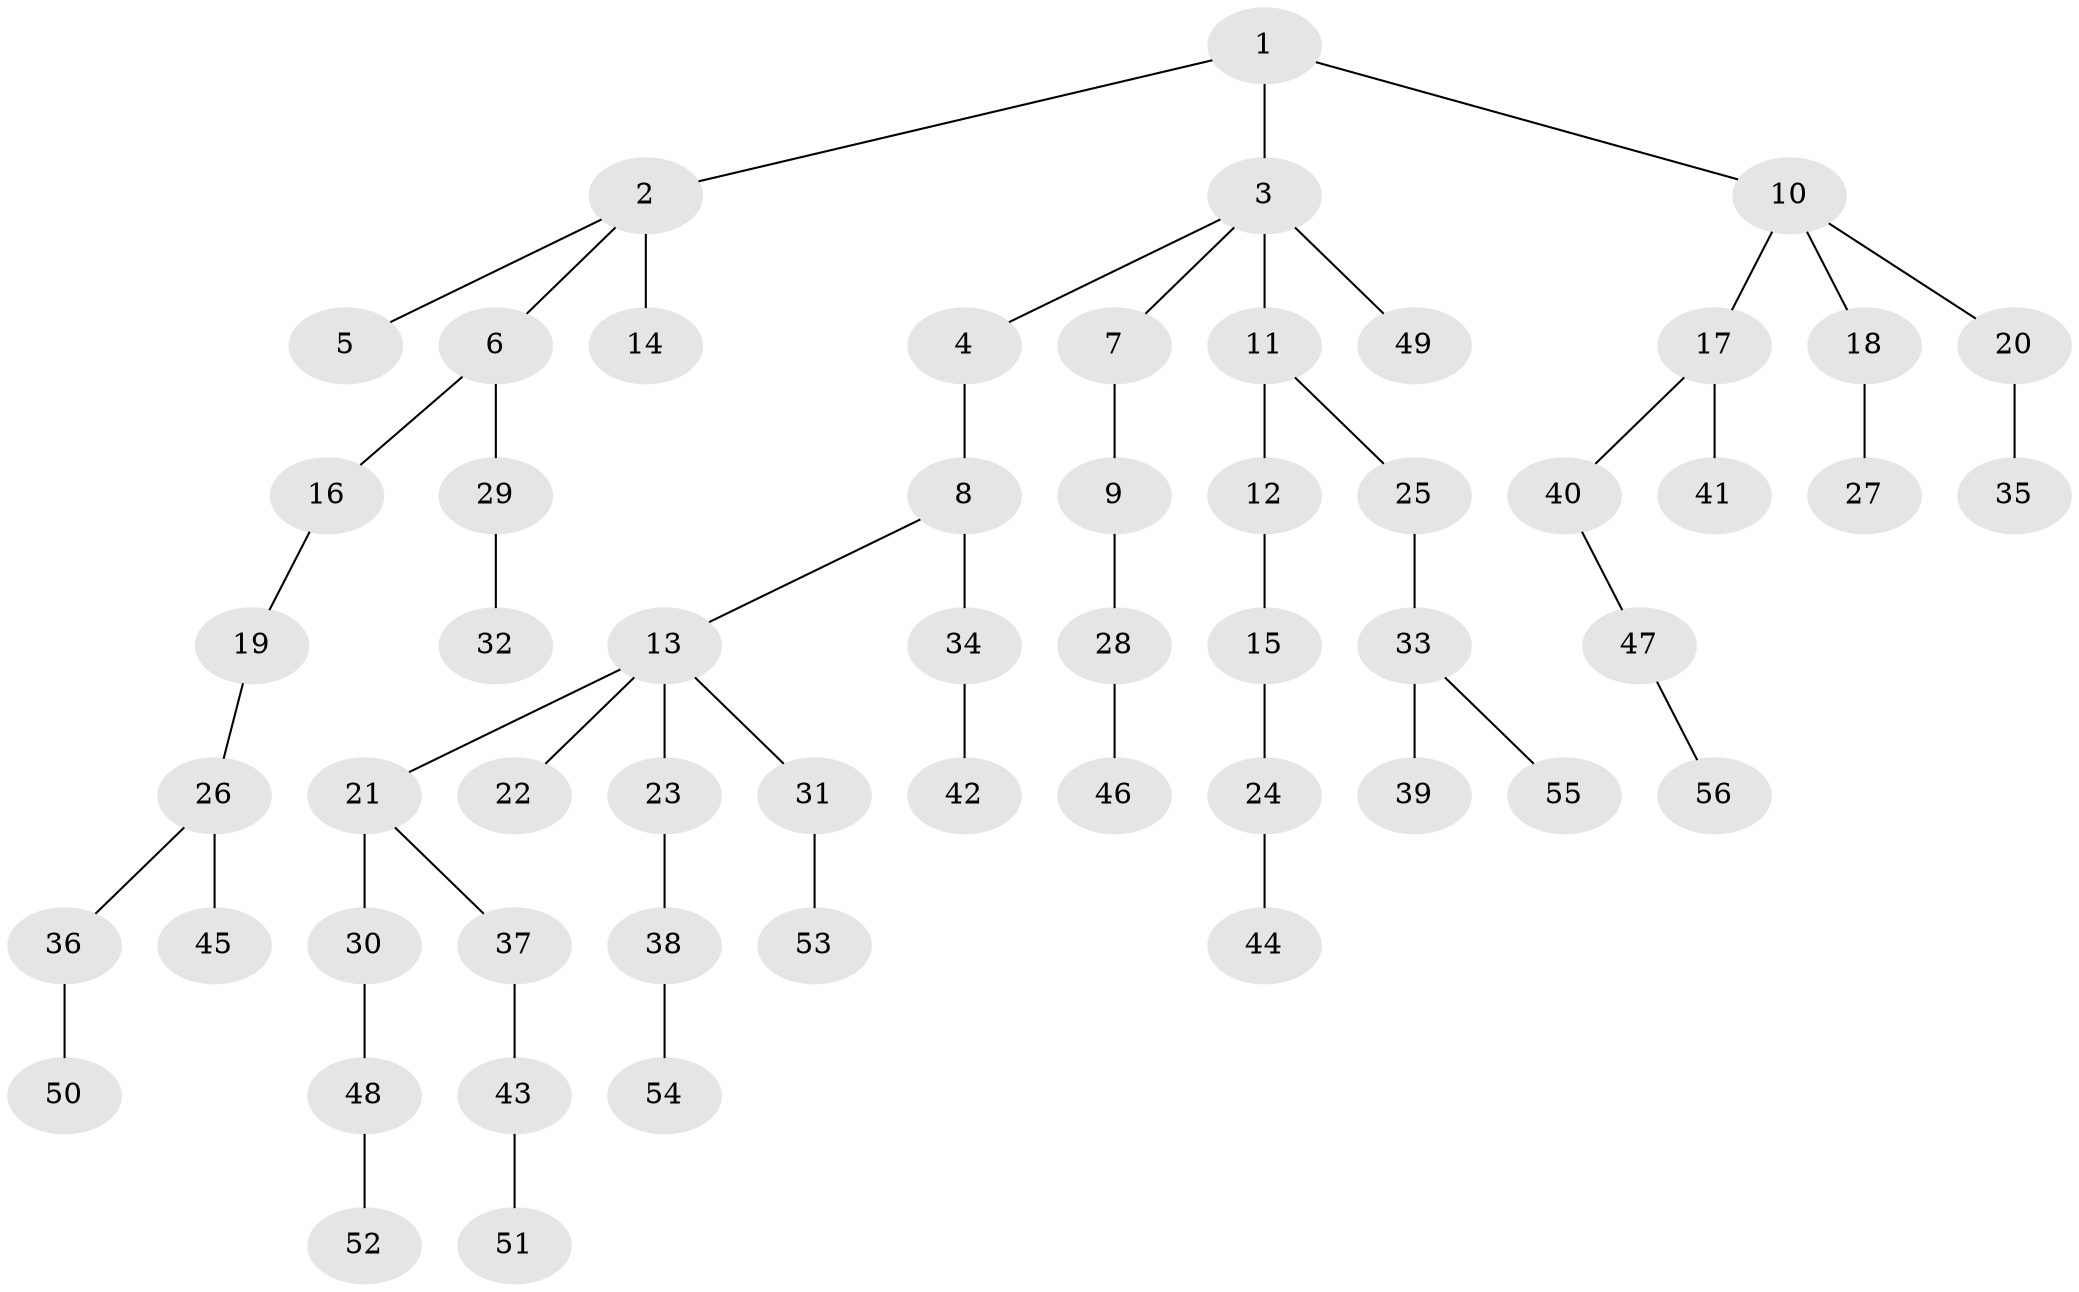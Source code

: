 // original degree distribution, {5: 0.04285714285714286, 4: 0.1, 2: 0.17857142857142858, 3: 0.09285714285714286, 1: 0.5571428571428572, 7: 0.007142857142857143, 6: 0.02142857142857143}
// Generated by graph-tools (version 1.1) at 2025/51/03/04/25 22:51:50]
// undirected, 56 vertices, 55 edges
graph export_dot {
  node [color=gray90,style=filled];
  1;
  2;
  3;
  4;
  5;
  6;
  7;
  8;
  9;
  10;
  11;
  12;
  13;
  14;
  15;
  16;
  17;
  18;
  19;
  20;
  21;
  22;
  23;
  24;
  25;
  26;
  27;
  28;
  29;
  30;
  31;
  32;
  33;
  34;
  35;
  36;
  37;
  38;
  39;
  40;
  41;
  42;
  43;
  44;
  45;
  46;
  47;
  48;
  49;
  50;
  51;
  52;
  53;
  54;
  55;
  56;
  1 -- 2 [weight=1.0];
  1 -- 3 [weight=1.0];
  1 -- 10 [weight=1.0];
  2 -- 5 [weight=1.0];
  2 -- 6 [weight=1.0];
  2 -- 14 [weight=2.0];
  3 -- 4 [weight=1.0];
  3 -- 7 [weight=1.0];
  3 -- 11 [weight=3.0];
  3 -- 49 [weight=1.0];
  4 -- 8 [weight=1.0];
  6 -- 16 [weight=1.0];
  6 -- 29 [weight=1.0];
  7 -- 9 [weight=1.0];
  8 -- 13 [weight=1.0];
  8 -- 34 [weight=1.0];
  9 -- 28 [weight=1.0];
  10 -- 17 [weight=1.0];
  10 -- 18 [weight=1.0];
  10 -- 20 [weight=1.0];
  11 -- 12 [weight=1.0];
  11 -- 25 [weight=1.0];
  12 -- 15 [weight=1.0];
  13 -- 21 [weight=1.0];
  13 -- 22 [weight=1.0];
  13 -- 23 [weight=1.0];
  13 -- 31 [weight=1.0];
  15 -- 24 [weight=1.0];
  16 -- 19 [weight=1.0];
  17 -- 40 [weight=1.0];
  17 -- 41 [weight=1.0];
  18 -- 27 [weight=1.0];
  19 -- 26 [weight=1.0];
  20 -- 35 [weight=3.0];
  21 -- 30 [weight=1.0];
  21 -- 37 [weight=1.0];
  23 -- 38 [weight=2.0];
  24 -- 44 [weight=1.0];
  25 -- 33 [weight=1.0];
  26 -- 36 [weight=1.0];
  26 -- 45 [weight=1.0];
  28 -- 46 [weight=1.0];
  29 -- 32 [weight=1.0];
  30 -- 48 [weight=1.0];
  31 -- 53 [weight=1.0];
  33 -- 39 [weight=1.0];
  33 -- 55 [weight=1.0];
  34 -- 42 [weight=1.0];
  36 -- 50 [weight=1.0];
  37 -- 43 [weight=1.0];
  38 -- 54 [weight=1.0];
  40 -- 47 [weight=1.0];
  43 -- 51 [weight=1.0];
  47 -- 56 [weight=1.0];
  48 -- 52 [weight=1.0];
}
